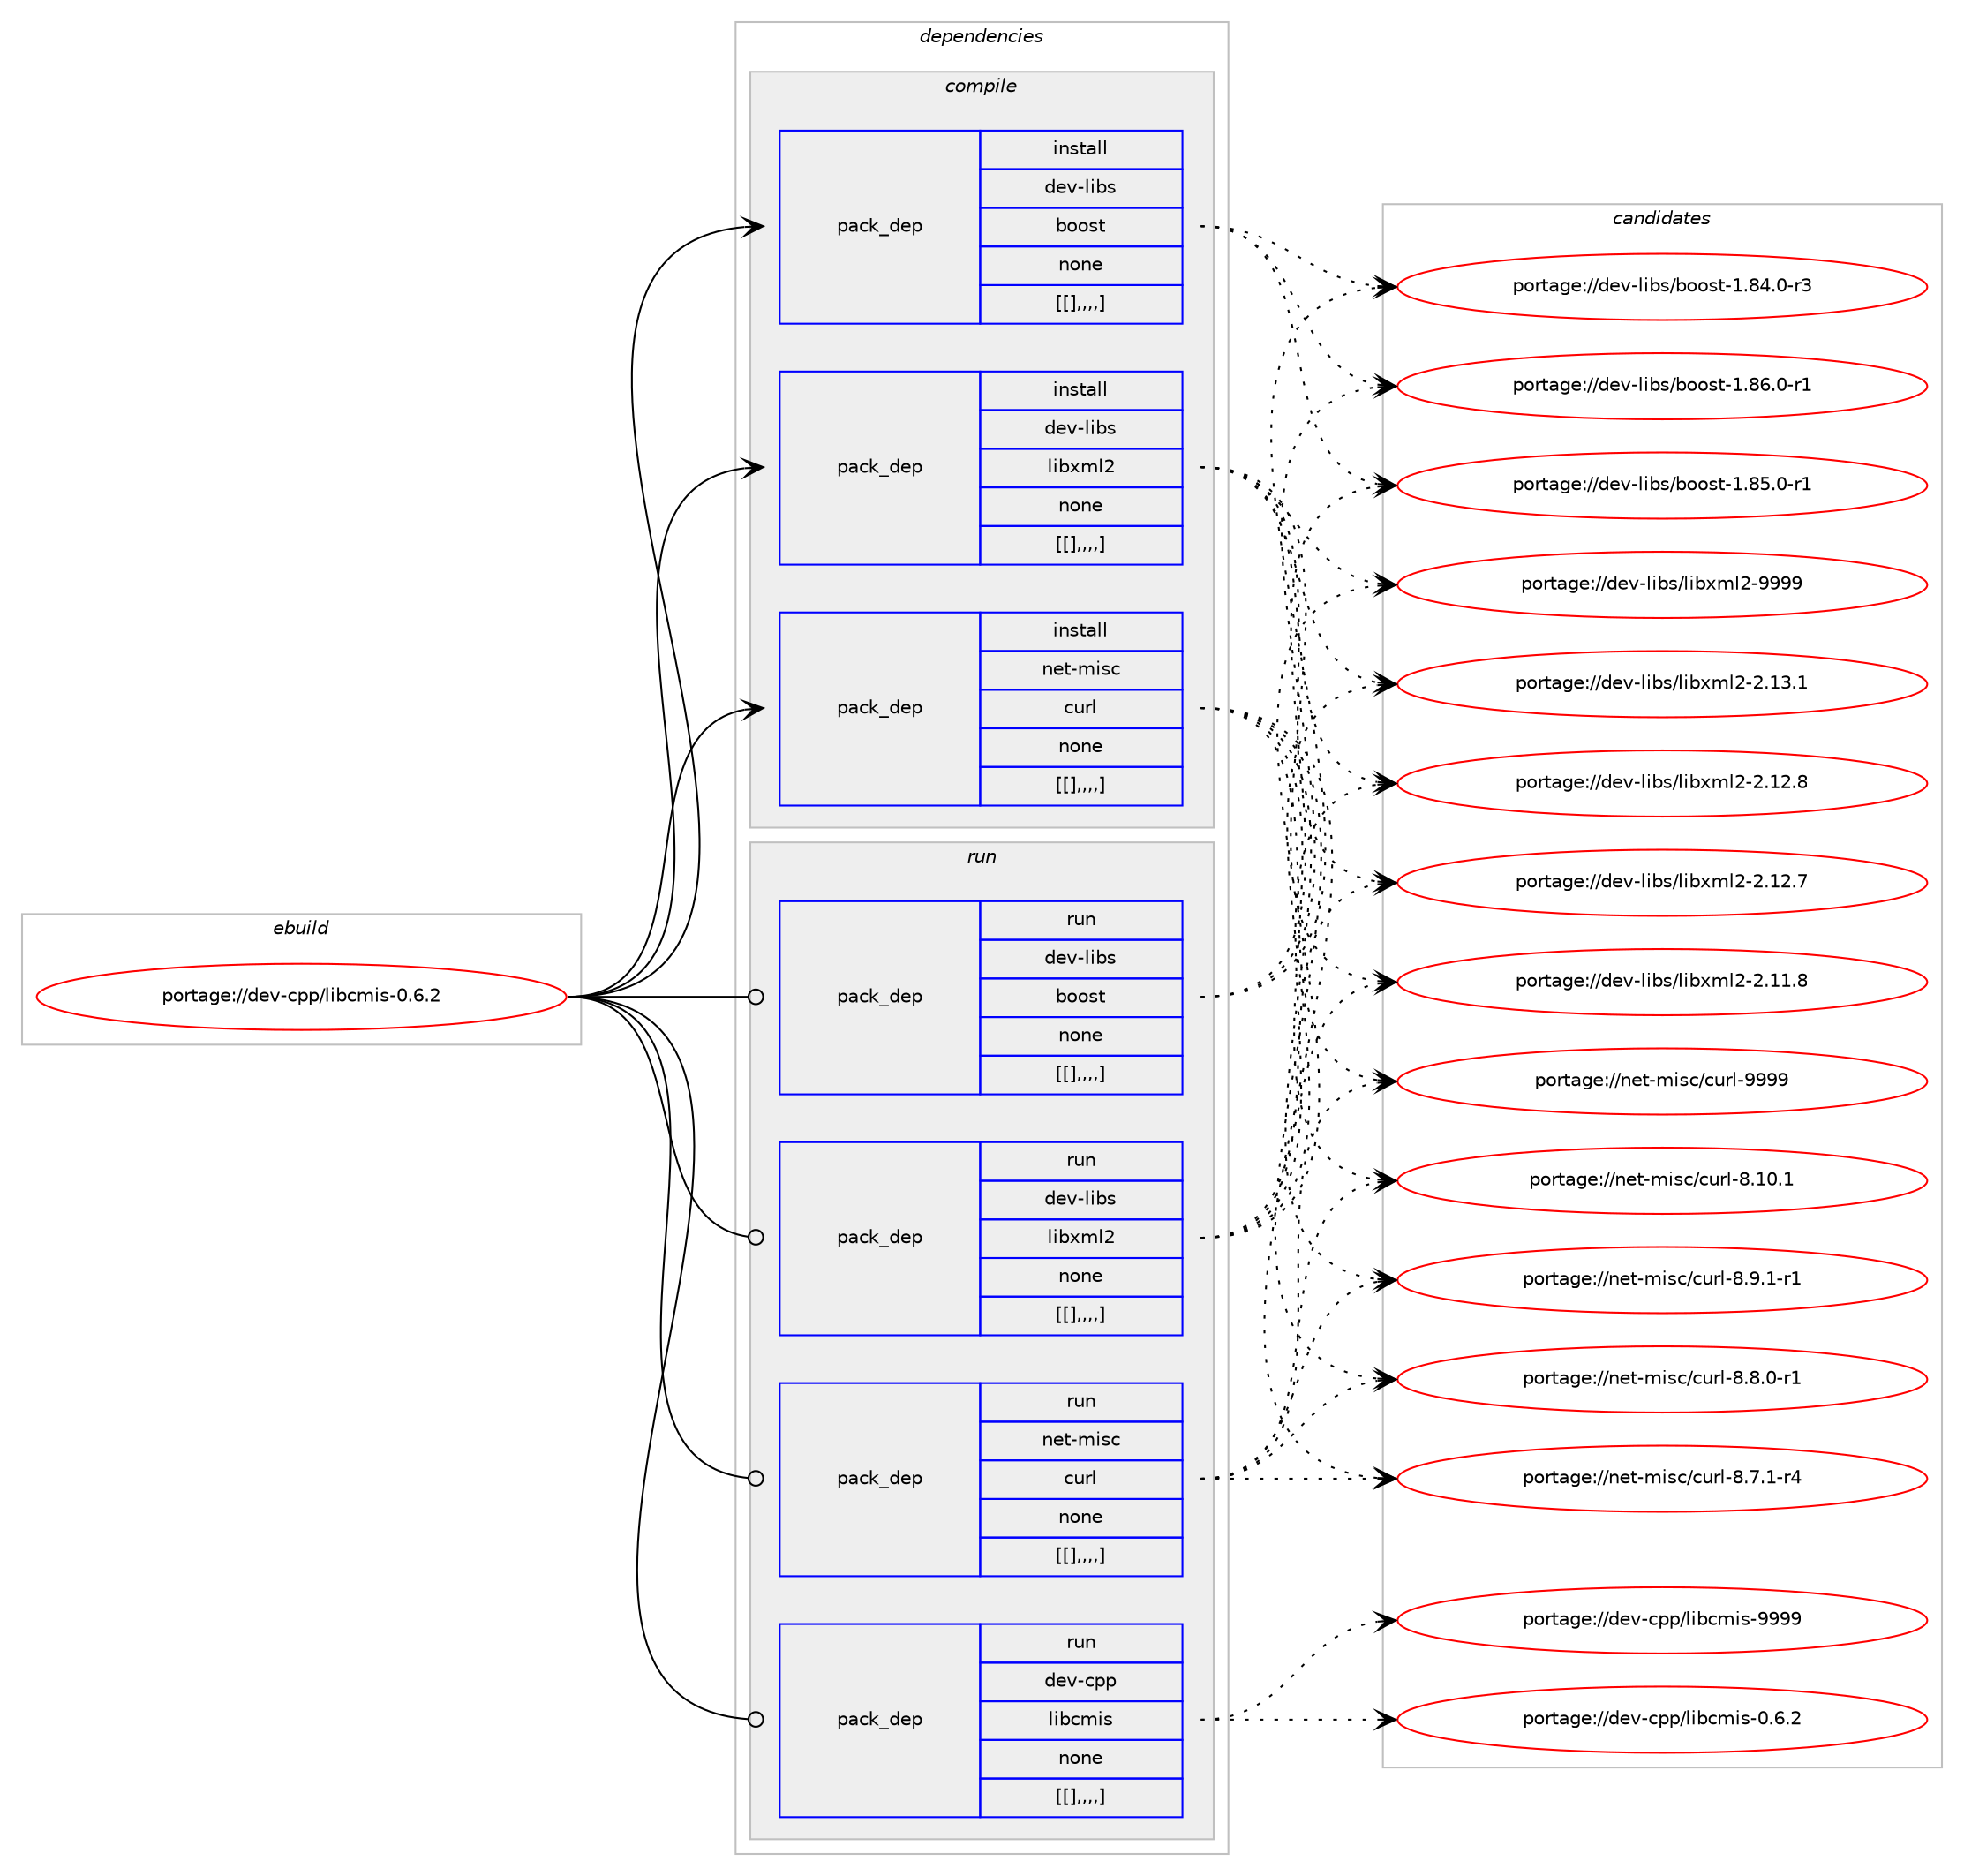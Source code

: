 digraph prolog {

# *************
# Graph options
# *************

newrank=true;
concentrate=true;
compound=true;
graph [rankdir=LR,fontname=Helvetica,fontsize=10,ranksep=1.5];#, ranksep=2.5, nodesep=0.2];
edge  [arrowhead=vee];
node  [fontname=Helvetica,fontsize=10];

# **********
# The ebuild
# **********

subgraph cluster_leftcol {
color=gray;
label=<<i>ebuild</i>>;
id [label="portage://dev-cpp/libcmis-0.6.2", color=red, width=4, href="../dev-cpp/libcmis-0.6.2.svg"];
}

# ****************
# The dependencies
# ****************

subgraph cluster_midcol {
color=gray;
label=<<i>dependencies</i>>;
subgraph cluster_compile {
fillcolor="#eeeeee";
style=filled;
label=<<i>compile</i>>;
subgraph pack49515 {
dependency69106 [label=<<TABLE BORDER="0" CELLBORDER="1" CELLSPACING="0" CELLPADDING="4" WIDTH="220"><TR><TD ROWSPAN="6" CELLPADDING="30">pack_dep</TD></TR><TR><TD WIDTH="110">install</TD></TR><TR><TD>dev-libs</TD></TR><TR><TD>boost</TD></TR><TR><TD>none</TD></TR><TR><TD>[[],,,,]</TD></TR></TABLE>>, shape=none, color=blue];
}
id:e -> dependency69106:w [weight=20,style="solid",arrowhead="vee"];
subgraph pack49523 {
dependency69116 [label=<<TABLE BORDER="0" CELLBORDER="1" CELLSPACING="0" CELLPADDING="4" WIDTH="220"><TR><TD ROWSPAN="6" CELLPADDING="30">pack_dep</TD></TR><TR><TD WIDTH="110">install</TD></TR><TR><TD>dev-libs</TD></TR><TR><TD>libxml2</TD></TR><TR><TD>none</TD></TR><TR><TD>[[],,,,]</TD></TR></TABLE>>, shape=none, color=blue];
}
id:e -> dependency69116:w [weight=20,style="solid",arrowhead="vee"];
subgraph pack49536 {
dependency69134 [label=<<TABLE BORDER="0" CELLBORDER="1" CELLSPACING="0" CELLPADDING="4" WIDTH="220"><TR><TD ROWSPAN="6" CELLPADDING="30">pack_dep</TD></TR><TR><TD WIDTH="110">install</TD></TR><TR><TD>net-misc</TD></TR><TR><TD>curl</TD></TR><TR><TD>none</TD></TR><TR><TD>[[],,,,]</TD></TR></TABLE>>, shape=none, color=blue];
}
id:e -> dependency69134:w [weight=20,style="solid",arrowhead="vee"];
}
subgraph cluster_compileandrun {
fillcolor="#eeeeee";
style=filled;
label=<<i>compile and run</i>>;
}
subgraph cluster_run {
fillcolor="#eeeeee";
style=filled;
label=<<i>run</i>>;
subgraph pack49545 {
dependency69148 [label=<<TABLE BORDER="0" CELLBORDER="1" CELLSPACING="0" CELLPADDING="4" WIDTH="220"><TR><TD ROWSPAN="6" CELLPADDING="30">pack_dep</TD></TR><TR><TD WIDTH="110">run</TD></TR><TR><TD>dev-libs</TD></TR><TR><TD>boost</TD></TR><TR><TD>none</TD></TR><TR><TD>[[],,,,]</TD></TR></TABLE>>, shape=none, color=blue];
}
id:e -> dependency69148:w [weight=20,style="solid",arrowhead="odot"];
subgraph pack49565 {
dependency69184 [label=<<TABLE BORDER="0" CELLBORDER="1" CELLSPACING="0" CELLPADDING="4" WIDTH="220"><TR><TD ROWSPAN="6" CELLPADDING="30">pack_dep</TD></TR><TR><TD WIDTH="110">run</TD></TR><TR><TD>dev-libs</TD></TR><TR><TD>libxml2</TD></TR><TR><TD>none</TD></TR><TR><TD>[[],,,,]</TD></TR></TABLE>>, shape=none, color=blue];
}
id:e -> dependency69184:w [weight=20,style="solid",arrowhead="odot"];
subgraph pack49578 {
dependency69196 [label=<<TABLE BORDER="0" CELLBORDER="1" CELLSPACING="0" CELLPADDING="4" WIDTH="220"><TR><TD ROWSPAN="6" CELLPADDING="30">pack_dep</TD></TR><TR><TD WIDTH="110">run</TD></TR><TR><TD>net-misc</TD></TR><TR><TD>curl</TD></TR><TR><TD>none</TD></TR><TR><TD>[[],,,,]</TD></TR></TABLE>>, shape=none, color=blue];
}
id:e -> dependency69196:w [weight=20,style="solid",arrowhead="odot"];
subgraph pack49597 {
dependency69218 [label=<<TABLE BORDER="0" CELLBORDER="1" CELLSPACING="0" CELLPADDING="4" WIDTH="220"><TR><TD ROWSPAN="6" CELLPADDING="30">pack_dep</TD></TR><TR><TD WIDTH="110">run</TD></TR><TR><TD>dev-cpp</TD></TR><TR><TD>libcmis</TD></TR><TR><TD>none</TD></TR><TR><TD>[[],,,,]</TD></TR></TABLE>>, shape=none, color=blue];
}
id:e -> dependency69218:w [weight=20,style="solid",arrowhead="odot"];
}
}

# **************
# The candidates
# **************

subgraph cluster_choices {
rank=same;
color=gray;
label=<<i>candidates</i>>;

subgraph choice49142 {
color=black;
nodesep=1;
choice10010111845108105981154798111111115116454946565446484511449 [label="portage://dev-libs/boost-1.86.0-r1", color=red, width=4,href="../dev-libs/boost-1.86.0-r1.svg"];
choice10010111845108105981154798111111115116454946565346484511449 [label="portage://dev-libs/boost-1.85.0-r1", color=red, width=4,href="../dev-libs/boost-1.85.0-r1.svg"];
choice10010111845108105981154798111111115116454946565246484511451 [label="portage://dev-libs/boost-1.84.0-r3", color=red, width=4,href="../dev-libs/boost-1.84.0-r3.svg"];
dependency69106:e -> choice10010111845108105981154798111111115116454946565446484511449:w [style=dotted,weight="100"];
dependency69106:e -> choice10010111845108105981154798111111115116454946565346484511449:w [style=dotted,weight="100"];
dependency69106:e -> choice10010111845108105981154798111111115116454946565246484511451:w [style=dotted,weight="100"];
}
subgraph choice49154 {
color=black;
nodesep=1;
choice10010111845108105981154710810598120109108504557575757 [label="portage://dev-libs/libxml2-9999", color=red, width=4,href="../dev-libs/libxml2-9999.svg"];
choice100101118451081059811547108105981201091085045504649514649 [label="portage://dev-libs/libxml2-2.13.1", color=red, width=4,href="../dev-libs/libxml2-2.13.1.svg"];
choice100101118451081059811547108105981201091085045504649504656 [label="portage://dev-libs/libxml2-2.12.8", color=red, width=4,href="../dev-libs/libxml2-2.12.8.svg"];
choice100101118451081059811547108105981201091085045504649504655 [label="portage://dev-libs/libxml2-2.12.7", color=red, width=4,href="../dev-libs/libxml2-2.12.7.svg"];
choice100101118451081059811547108105981201091085045504649494656 [label="portage://dev-libs/libxml2-2.11.8", color=red, width=4,href="../dev-libs/libxml2-2.11.8.svg"];
dependency69116:e -> choice10010111845108105981154710810598120109108504557575757:w [style=dotted,weight="100"];
dependency69116:e -> choice100101118451081059811547108105981201091085045504649514649:w [style=dotted,weight="100"];
dependency69116:e -> choice100101118451081059811547108105981201091085045504649504656:w [style=dotted,weight="100"];
dependency69116:e -> choice100101118451081059811547108105981201091085045504649504655:w [style=dotted,weight="100"];
dependency69116:e -> choice100101118451081059811547108105981201091085045504649494656:w [style=dotted,weight="100"];
}
subgraph choice49162 {
color=black;
nodesep=1;
choice110101116451091051159947991171141084557575757 [label="portage://net-misc/curl-9999", color=red, width=4,href="../net-misc/curl-9999.svg"];
choice1101011164510910511599479911711410845564649484649 [label="portage://net-misc/curl-8.10.1", color=red, width=4,href="../net-misc/curl-8.10.1.svg"];
choice110101116451091051159947991171141084556465746494511449 [label="portage://net-misc/curl-8.9.1-r1", color=red, width=4,href="../net-misc/curl-8.9.1-r1.svg"];
choice110101116451091051159947991171141084556465646484511449 [label="portage://net-misc/curl-8.8.0-r1", color=red, width=4,href="../net-misc/curl-8.8.0-r1.svg"];
choice110101116451091051159947991171141084556465546494511452 [label="portage://net-misc/curl-8.7.1-r4", color=red, width=4,href="../net-misc/curl-8.7.1-r4.svg"];
dependency69134:e -> choice110101116451091051159947991171141084557575757:w [style=dotted,weight="100"];
dependency69134:e -> choice1101011164510910511599479911711410845564649484649:w [style=dotted,weight="100"];
dependency69134:e -> choice110101116451091051159947991171141084556465746494511449:w [style=dotted,weight="100"];
dependency69134:e -> choice110101116451091051159947991171141084556465646484511449:w [style=dotted,weight="100"];
dependency69134:e -> choice110101116451091051159947991171141084556465546494511452:w [style=dotted,weight="100"];
}
subgraph choice49167 {
color=black;
nodesep=1;
choice10010111845108105981154798111111115116454946565446484511449 [label="portage://dev-libs/boost-1.86.0-r1", color=red, width=4,href="../dev-libs/boost-1.86.0-r1.svg"];
choice10010111845108105981154798111111115116454946565346484511449 [label="portage://dev-libs/boost-1.85.0-r1", color=red, width=4,href="../dev-libs/boost-1.85.0-r1.svg"];
choice10010111845108105981154798111111115116454946565246484511451 [label="portage://dev-libs/boost-1.84.0-r3", color=red, width=4,href="../dev-libs/boost-1.84.0-r3.svg"];
dependency69148:e -> choice10010111845108105981154798111111115116454946565446484511449:w [style=dotted,weight="100"];
dependency69148:e -> choice10010111845108105981154798111111115116454946565346484511449:w [style=dotted,weight="100"];
dependency69148:e -> choice10010111845108105981154798111111115116454946565246484511451:w [style=dotted,weight="100"];
}
subgraph choice49178 {
color=black;
nodesep=1;
choice10010111845108105981154710810598120109108504557575757 [label="portage://dev-libs/libxml2-9999", color=red, width=4,href="../dev-libs/libxml2-9999.svg"];
choice100101118451081059811547108105981201091085045504649514649 [label="portage://dev-libs/libxml2-2.13.1", color=red, width=4,href="../dev-libs/libxml2-2.13.1.svg"];
choice100101118451081059811547108105981201091085045504649504656 [label="portage://dev-libs/libxml2-2.12.8", color=red, width=4,href="../dev-libs/libxml2-2.12.8.svg"];
choice100101118451081059811547108105981201091085045504649504655 [label="portage://dev-libs/libxml2-2.12.7", color=red, width=4,href="../dev-libs/libxml2-2.12.7.svg"];
choice100101118451081059811547108105981201091085045504649494656 [label="portage://dev-libs/libxml2-2.11.8", color=red, width=4,href="../dev-libs/libxml2-2.11.8.svg"];
dependency69184:e -> choice10010111845108105981154710810598120109108504557575757:w [style=dotted,weight="100"];
dependency69184:e -> choice100101118451081059811547108105981201091085045504649514649:w [style=dotted,weight="100"];
dependency69184:e -> choice100101118451081059811547108105981201091085045504649504656:w [style=dotted,weight="100"];
dependency69184:e -> choice100101118451081059811547108105981201091085045504649504655:w [style=dotted,weight="100"];
dependency69184:e -> choice100101118451081059811547108105981201091085045504649494656:w [style=dotted,weight="100"];
}
subgraph choice49191 {
color=black;
nodesep=1;
choice110101116451091051159947991171141084557575757 [label="portage://net-misc/curl-9999", color=red, width=4,href="../net-misc/curl-9999.svg"];
choice1101011164510910511599479911711410845564649484649 [label="portage://net-misc/curl-8.10.1", color=red, width=4,href="../net-misc/curl-8.10.1.svg"];
choice110101116451091051159947991171141084556465746494511449 [label="portage://net-misc/curl-8.9.1-r1", color=red, width=4,href="../net-misc/curl-8.9.1-r1.svg"];
choice110101116451091051159947991171141084556465646484511449 [label="portage://net-misc/curl-8.8.0-r1", color=red, width=4,href="../net-misc/curl-8.8.0-r1.svg"];
choice110101116451091051159947991171141084556465546494511452 [label="portage://net-misc/curl-8.7.1-r4", color=red, width=4,href="../net-misc/curl-8.7.1-r4.svg"];
dependency69196:e -> choice110101116451091051159947991171141084557575757:w [style=dotted,weight="100"];
dependency69196:e -> choice1101011164510910511599479911711410845564649484649:w [style=dotted,weight="100"];
dependency69196:e -> choice110101116451091051159947991171141084556465746494511449:w [style=dotted,weight="100"];
dependency69196:e -> choice110101116451091051159947991171141084556465646484511449:w [style=dotted,weight="100"];
dependency69196:e -> choice110101116451091051159947991171141084556465546494511452:w [style=dotted,weight="100"];
}
subgraph choice49197 {
color=black;
nodesep=1;
choice10010111845991121124710810598991091051154557575757 [label="portage://dev-cpp/libcmis-9999", color=red, width=4,href="../dev-cpp/libcmis-9999.svg"];
choice1001011184599112112471081059899109105115454846544650 [label="portage://dev-cpp/libcmis-0.6.2", color=red, width=4,href="../dev-cpp/libcmis-0.6.2.svg"];
dependency69218:e -> choice10010111845991121124710810598991091051154557575757:w [style=dotted,weight="100"];
dependency69218:e -> choice1001011184599112112471081059899109105115454846544650:w [style=dotted,weight="100"];
}
}

}
